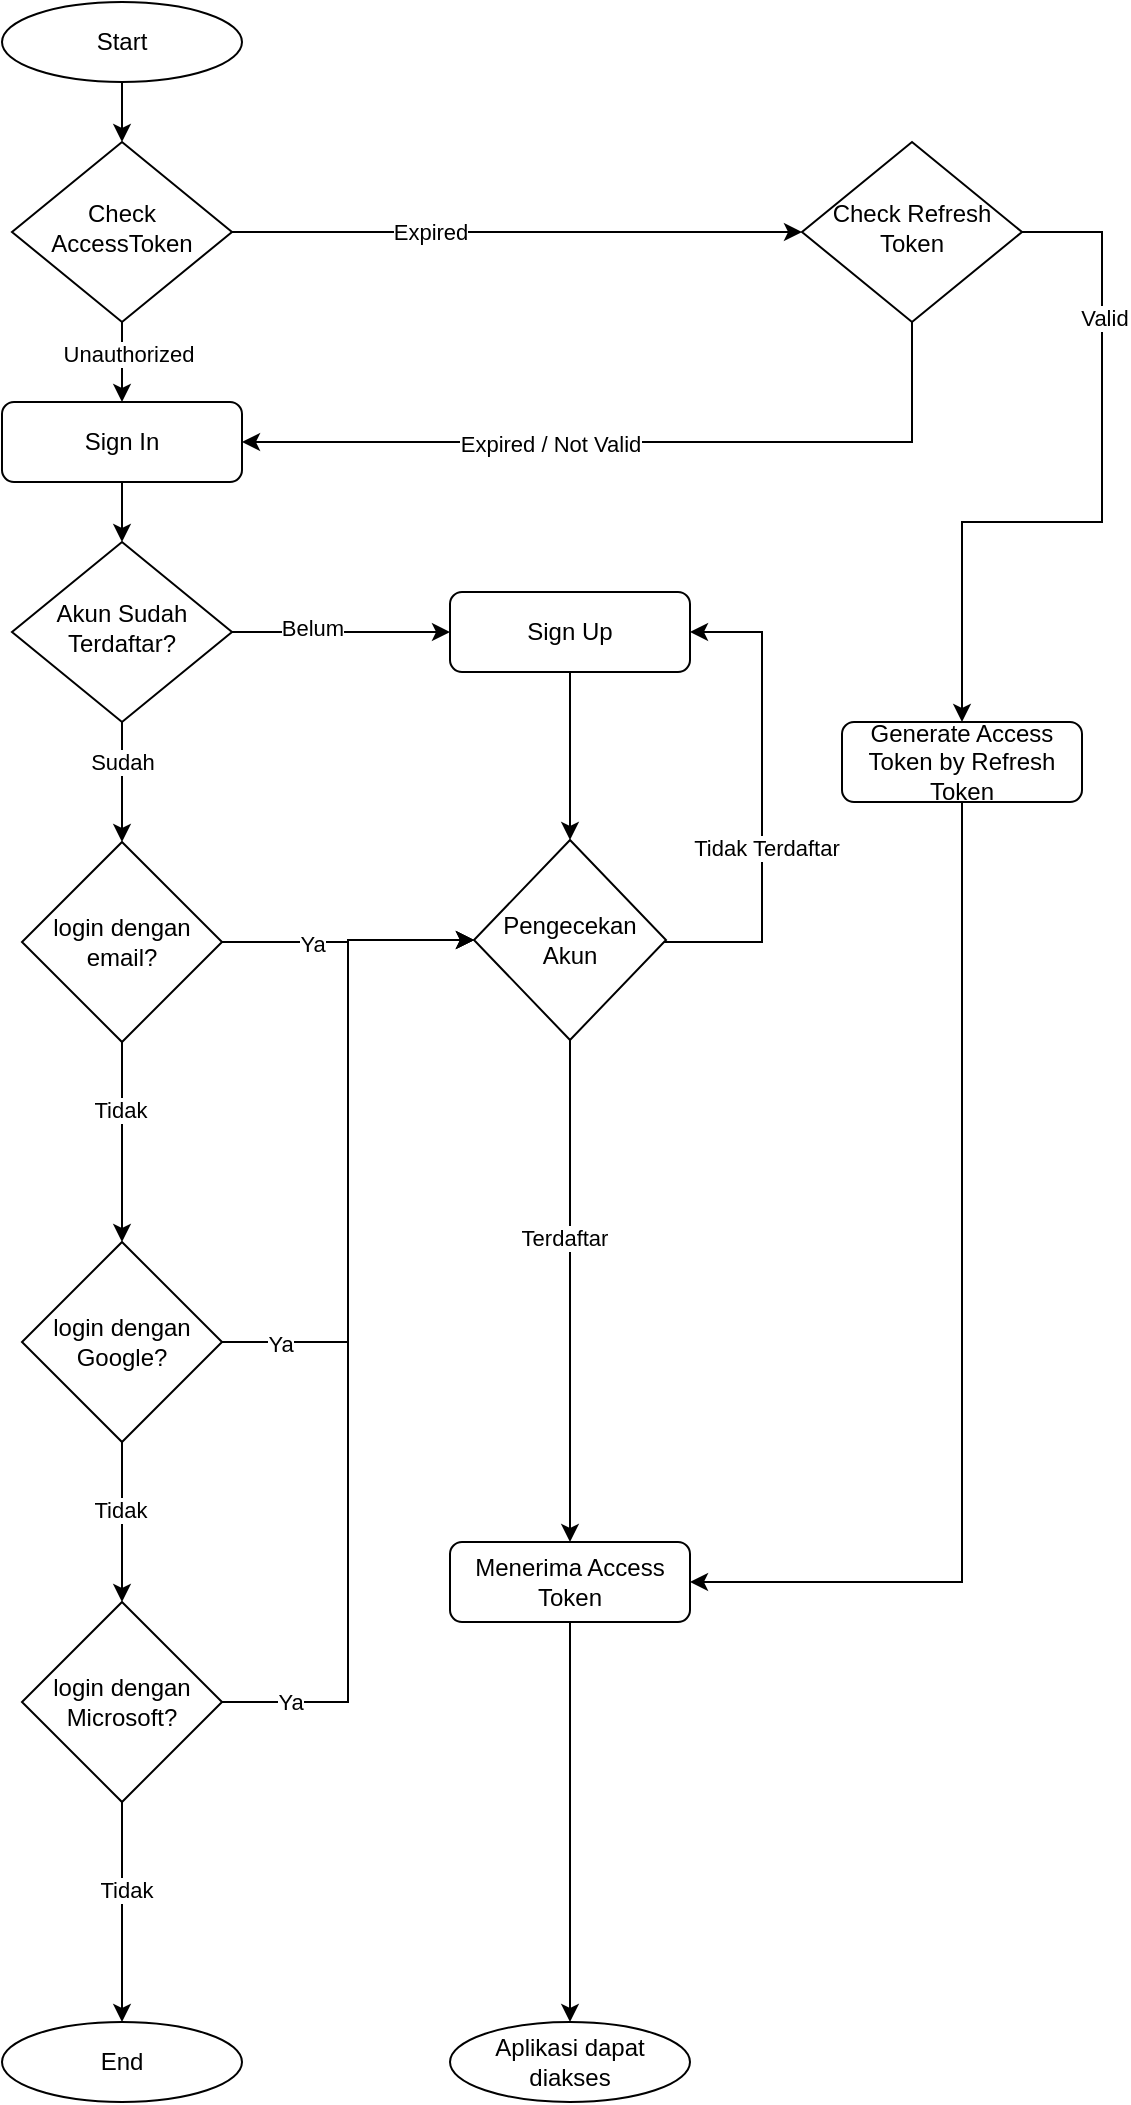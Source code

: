 <mxfile version="24.7.16">
  <diagram id="C5RBs43oDa-KdzZeNtuy" name="Page-1">
    <mxGraphModel dx="2049" dy="2223" grid="1" gridSize="10" guides="1" tooltips="1" connect="1" arrows="1" fold="1" page="1" pageScale="1" pageWidth="827" pageHeight="1169" math="0" shadow="0">
      <root>
        <mxCell id="WIyWlLk6GJQsqaUBKTNV-0" />
        <mxCell id="WIyWlLk6GJQsqaUBKTNV-1" parent="WIyWlLk6GJQsqaUBKTNV-0" />
        <mxCell id="OS0eghQd7IkyQg5gayTk-24" value="" style="edgeStyle=orthogonalEdgeStyle;rounded=0;orthogonalLoop=1;jettySize=auto;html=1;" parent="WIyWlLk6GJQsqaUBKTNV-1" source="WIyWlLk6GJQsqaUBKTNV-7" target="OS0eghQd7IkyQg5gayTk-23" edge="1">
          <mxGeometry relative="1" as="geometry" />
        </mxCell>
        <mxCell id="WIyWlLk6GJQsqaUBKTNV-7" value="Sign Up" style="rounded=1;whiteSpace=wrap;html=1;fontSize=12;glass=0;strokeWidth=1;shadow=0;" parent="WIyWlLk6GJQsqaUBKTNV-1" vertex="1">
          <mxGeometry x="394" y="165" width="120" height="40" as="geometry" />
        </mxCell>
        <mxCell id="U_gOy3_0Dj8ezc33CMye-15" value="" style="edgeStyle=orthogonalEdgeStyle;rounded=0;orthogonalLoop=1;jettySize=auto;html=1;" parent="WIyWlLk6GJQsqaUBKTNV-1" source="OS0eghQd7IkyQg5gayTk-1" target="U_gOy3_0Dj8ezc33CMye-3" edge="1">
          <mxGeometry relative="1" as="geometry" />
        </mxCell>
        <mxCell id="OS0eghQd7IkyQg5gayTk-1" value="Start" style="ellipse;whiteSpace=wrap;html=1;" parent="WIyWlLk6GJQsqaUBKTNV-1" vertex="1">
          <mxGeometry x="170" y="-130" width="120" height="40" as="geometry" />
        </mxCell>
        <mxCell id="OS0eghQd7IkyQg5gayTk-4" value="" style="edgeStyle=orthogonalEdgeStyle;rounded=0;orthogonalLoop=1;jettySize=auto;html=1;" parent="WIyWlLk6GJQsqaUBKTNV-1" source="OS0eghQd7IkyQg5gayTk-3" target="WIyWlLk6GJQsqaUBKTNV-7" edge="1">
          <mxGeometry relative="1" as="geometry" />
        </mxCell>
        <mxCell id="OS0eghQd7IkyQg5gayTk-12" value="Belum" style="edgeLabel;html=1;align=center;verticalAlign=middle;resizable=0;points=[];" parent="OS0eghQd7IkyQg5gayTk-4" vertex="1" connectable="0">
          <mxGeometry x="-0.275" y="2" relative="1" as="geometry">
            <mxPoint as="offset" />
          </mxGeometry>
        </mxCell>
        <mxCell id="OS0eghQd7IkyQg5gayTk-6" value="" style="edgeStyle=orthogonalEdgeStyle;rounded=0;orthogonalLoop=1;jettySize=auto;html=1;" parent="WIyWlLk6GJQsqaUBKTNV-1" source="OS0eghQd7IkyQg5gayTk-3" target="OS0eghQd7IkyQg5gayTk-5" edge="1">
          <mxGeometry relative="1" as="geometry" />
        </mxCell>
        <mxCell id="OS0eghQd7IkyQg5gayTk-14" value="Sudah" style="edgeLabel;html=1;align=center;verticalAlign=middle;resizable=0;points=[];" parent="OS0eghQd7IkyQg5gayTk-6" vertex="1" connectable="0">
          <mxGeometry x="0.32" relative="1" as="geometry">
            <mxPoint y="-20" as="offset" />
          </mxGeometry>
        </mxCell>
        <mxCell id="OS0eghQd7IkyQg5gayTk-3" value="Akun Sudah Terdaftar?" style="rhombus;whiteSpace=wrap;html=1;shadow=0;fontFamily=Helvetica;fontSize=12;align=center;strokeWidth=1;spacing=6;spacingTop=-4;" parent="WIyWlLk6GJQsqaUBKTNV-1" vertex="1">
          <mxGeometry x="175" y="140" width="110" height="90" as="geometry" />
        </mxCell>
        <mxCell id="OS0eghQd7IkyQg5gayTk-9" value="" style="edgeStyle=orthogonalEdgeStyle;rounded=0;orthogonalLoop=1;jettySize=auto;html=1;" parent="WIyWlLk6GJQsqaUBKTNV-1" source="OS0eghQd7IkyQg5gayTk-5" target="OS0eghQd7IkyQg5gayTk-7" edge="1">
          <mxGeometry relative="1" as="geometry" />
        </mxCell>
        <mxCell id="OS0eghQd7IkyQg5gayTk-15" value="Tidak" style="edgeLabel;html=1;align=center;verticalAlign=middle;resizable=0;points=[];" parent="OS0eghQd7IkyQg5gayTk-9" vertex="1" connectable="0">
          <mxGeometry x="-0.32" y="-1" relative="1" as="geometry">
            <mxPoint as="offset" />
          </mxGeometry>
        </mxCell>
        <mxCell id="OS0eghQd7IkyQg5gayTk-5" value="login dengan email?" style="rhombus;whiteSpace=wrap;html=1;" parent="WIyWlLk6GJQsqaUBKTNV-1" vertex="1">
          <mxGeometry x="180" y="290" width="100" height="100" as="geometry" />
        </mxCell>
        <mxCell id="OS0eghQd7IkyQg5gayTk-10" value="" style="edgeStyle=orthogonalEdgeStyle;rounded=0;orthogonalLoop=1;jettySize=auto;html=1;" parent="WIyWlLk6GJQsqaUBKTNV-1" source="OS0eghQd7IkyQg5gayTk-7" target="OS0eghQd7IkyQg5gayTk-8" edge="1">
          <mxGeometry relative="1" as="geometry" />
        </mxCell>
        <mxCell id="OS0eghQd7IkyQg5gayTk-16" value="Tidak" style="edgeLabel;html=1;align=center;verticalAlign=middle;resizable=0;points=[];" parent="OS0eghQd7IkyQg5gayTk-10" vertex="1" connectable="0">
          <mxGeometry x="-0.15" y="-1" relative="1" as="geometry">
            <mxPoint as="offset" />
          </mxGeometry>
        </mxCell>
        <mxCell id="OS0eghQd7IkyQg5gayTk-32" style="edgeStyle=orthogonalEdgeStyle;rounded=0;orthogonalLoop=1;jettySize=auto;html=1;entryX=0;entryY=0.5;entryDx=0;entryDy=0;" parent="WIyWlLk6GJQsqaUBKTNV-1" source="OS0eghQd7IkyQg5gayTk-7" target="OS0eghQd7IkyQg5gayTk-23" edge="1">
          <mxGeometry relative="1" as="geometry" />
        </mxCell>
        <mxCell id="OS0eghQd7IkyQg5gayTk-33" value="Ya" style="edgeLabel;html=1;align=center;verticalAlign=middle;resizable=0;points=[];" parent="OS0eghQd7IkyQg5gayTk-32" vertex="1" connectable="0">
          <mxGeometry x="-0.827" y="-1" relative="1" as="geometry">
            <mxPoint as="offset" />
          </mxGeometry>
        </mxCell>
        <mxCell id="OS0eghQd7IkyQg5gayTk-7" value="login dengan Google?" style="rhombus;whiteSpace=wrap;html=1;" parent="WIyWlLk6GJQsqaUBKTNV-1" vertex="1">
          <mxGeometry x="180" y="490" width="100" height="100" as="geometry" />
        </mxCell>
        <mxCell id="OS0eghQd7IkyQg5gayTk-21" value="" style="edgeStyle=orthogonalEdgeStyle;rounded=0;orthogonalLoop=1;jettySize=auto;html=1;" parent="WIyWlLk6GJQsqaUBKTNV-1" source="OS0eghQd7IkyQg5gayTk-8" target="OS0eghQd7IkyQg5gayTk-18" edge="1">
          <mxGeometry relative="1" as="geometry" />
        </mxCell>
        <mxCell id="OS0eghQd7IkyQg5gayTk-22" value="Tidak" style="edgeLabel;html=1;align=center;verticalAlign=middle;resizable=0;points=[];" parent="OS0eghQd7IkyQg5gayTk-21" vertex="1" connectable="0">
          <mxGeometry x="-0.2" y="2" relative="1" as="geometry">
            <mxPoint as="offset" />
          </mxGeometry>
        </mxCell>
        <mxCell id="OS0eghQd7IkyQg5gayTk-34" style="edgeStyle=orthogonalEdgeStyle;rounded=0;orthogonalLoop=1;jettySize=auto;html=1;entryX=0;entryY=0.5;entryDx=0;entryDy=0;" parent="WIyWlLk6GJQsqaUBKTNV-1" source="OS0eghQd7IkyQg5gayTk-8" target="OS0eghQd7IkyQg5gayTk-23" edge="1">
          <mxGeometry relative="1" as="geometry" />
        </mxCell>
        <mxCell id="OS0eghQd7IkyQg5gayTk-35" value="Ya" style="edgeLabel;html=1;align=center;verticalAlign=middle;resizable=0;points=[];" parent="OS0eghQd7IkyQg5gayTk-34" vertex="1" connectable="0">
          <mxGeometry x="-0.865" relative="1" as="geometry">
            <mxPoint as="offset" />
          </mxGeometry>
        </mxCell>
        <mxCell id="OS0eghQd7IkyQg5gayTk-8" value="login dengan Microsoft?" style="rhombus;whiteSpace=wrap;html=1;" parent="WIyWlLk6GJQsqaUBKTNV-1" vertex="1">
          <mxGeometry x="180" y="670" width="100" height="100" as="geometry" />
        </mxCell>
        <mxCell id="OS0eghQd7IkyQg5gayTk-18" value="End" style="ellipse;whiteSpace=wrap;html=1;" parent="WIyWlLk6GJQsqaUBKTNV-1" vertex="1">
          <mxGeometry x="170" y="880" width="120" height="40" as="geometry" />
        </mxCell>
        <mxCell id="64J9Fh9dY-u8-BTc7htX-1" style="edgeStyle=orthogonalEdgeStyle;rounded=0;orthogonalLoop=1;jettySize=auto;html=1;" edge="1" parent="WIyWlLk6GJQsqaUBKTNV-1" source="OS0eghQd7IkyQg5gayTk-20" target="64J9Fh9dY-u8-BTc7htX-0">
          <mxGeometry relative="1" as="geometry" />
        </mxCell>
        <mxCell id="OS0eghQd7IkyQg5gayTk-20" value="Menerima Access Token" style="rounded=1;whiteSpace=wrap;html=1;fontSize=12;glass=0;strokeWidth=1;shadow=0;" parent="WIyWlLk6GJQsqaUBKTNV-1" vertex="1">
          <mxGeometry x="394" y="640" width="120" height="40" as="geometry" />
        </mxCell>
        <mxCell id="OS0eghQd7IkyQg5gayTk-27" style="edgeStyle=orthogonalEdgeStyle;rounded=0;orthogonalLoop=1;jettySize=auto;html=1;entryX=0.5;entryY=0;entryDx=0;entryDy=0;" parent="WIyWlLk6GJQsqaUBKTNV-1" source="OS0eghQd7IkyQg5gayTk-23" target="OS0eghQd7IkyQg5gayTk-20" edge="1">
          <mxGeometry relative="1" as="geometry" />
        </mxCell>
        <mxCell id="OS0eghQd7IkyQg5gayTk-28" value="Terdaftar" style="edgeLabel;html=1;align=center;verticalAlign=middle;resizable=0;points=[];" parent="OS0eghQd7IkyQg5gayTk-27" vertex="1" connectable="0">
          <mxGeometry x="-0.214" y="-3" relative="1" as="geometry">
            <mxPoint as="offset" />
          </mxGeometry>
        </mxCell>
        <mxCell id="OS0eghQd7IkyQg5gayTk-29" style="edgeStyle=orthogonalEdgeStyle;rounded=0;orthogonalLoop=1;jettySize=auto;html=1;entryX=1;entryY=0.5;entryDx=0;entryDy=0;" parent="WIyWlLk6GJQsqaUBKTNV-1" source="OS0eghQd7IkyQg5gayTk-23" target="WIyWlLk6GJQsqaUBKTNV-7" edge="1">
          <mxGeometry relative="1" as="geometry">
            <Array as="points">
              <mxPoint x="550" y="340" />
              <mxPoint x="550" y="185" />
            </Array>
          </mxGeometry>
        </mxCell>
        <mxCell id="OS0eghQd7IkyQg5gayTk-30" value="Tidak Terdaftar" style="edgeLabel;html=1;align=center;verticalAlign=middle;resizable=0;points=[];" parent="OS0eghQd7IkyQg5gayTk-29" vertex="1" connectable="0">
          <mxGeometry x="-0.198" y="-2" relative="1" as="geometry">
            <mxPoint as="offset" />
          </mxGeometry>
        </mxCell>
        <mxCell id="OS0eghQd7IkyQg5gayTk-23" value="Pengecekan Akun" style="rhombus;whiteSpace=wrap;html=1;" parent="WIyWlLk6GJQsqaUBKTNV-1" vertex="1">
          <mxGeometry x="406" y="289" width="96" height="100" as="geometry" />
        </mxCell>
        <mxCell id="OS0eghQd7IkyQg5gayTk-25" style="edgeStyle=orthogonalEdgeStyle;rounded=0;orthogonalLoop=1;jettySize=auto;html=1;exitX=1;exitY=0.5;exitDx=0;exitDy=0;entryX=0;entryY=0.5;entryDx=0;entryDy=0;" parent="WIyWlLk6GJQsqaUBKTNV-1" source="OS0eghQd7IkyQg5gayTk-5" target="OS0eghQd7IkyQg5gayTk-23" edge="1">
          <mxGeometry relative="1" as="geometry">
            <mxPoint x="400" y="340" as="targetPoint" />
          </mxGeometry>
        </mxCell>
        <mxCell id="OS0eghQd7IkyQg5gayTk-26" value="Ya" style="edgeLabel;html=1;align=center;verticalAlign=middle;resizable=0;points=[];" parent="OS0eghQd7IkyQg5gayTk-25" vertex="1" connectable="0">
          <mxGeometry x="-0.298" y="-1" relative="1" as="geometry">
            <mxPoint as="offset" />
          </mxGeometry>
        </mxCell>
        <mxCell id="U_gOy3_0Dj8ezc33CMye-5" value="" style="edgeStyle=orthogonalEdgeStyle;rounded=0;orthogonalLoop=1;jettySize=auto;html=1;" parent="WIyWlLk6GJQsqaUBKTNV-1" source="U_gOy3_0Dj8ezc33CMye-3" target="U_gOy3_0Dj8ezc33CMye-4" edge="1">
          <mxGeometry relative="1" as="geometry" />
        </mxCell>
        <mxCell id="U_gOy3_0Dj8ezc33CMye-11" value="Unauthorized" style="edgeLabel;html=1;align=center;verticalAlign=middle;resizable=0;points=[];" parent="U_gOy3_0Dj8ezc33CMye-5" vertex="1" connectable="0">
          <mxGeometry x="-0.2" y="3" relative="1" as="geometry">
            <mxPoint as="offset" />
          </mxGeometry>
        </mxCell>
        <mxCell id="U_gOy3_0Dj8ezc33CMye-7" style="edgeStyle=orthogonalEdgeStyle;rounded=0;orthogonalLoop=1;jettySize=auto;html=1;exitX=1;exitY=0.5;exitDx=0;exitDy=0;entryX=0;entryY=0.5;entryDx=0;entryDy=0;" parent="WIyWlLk6GJQsqaUBKTNV-1" source="U_gOy3_0Dj8ezc33CMye-3" target="U_gOy3_0Dj8ezc33CMye-10" edge="1">
          <mxGeometry relative="1" as="geometry">
            <mxPoint x="570" y="-15" as="targetPoint" />
          </mxGeometry>
        </mxCell>
        <mxCell id="U_gOy3_0Dj8ezc33CMye-9" value="Expired" style="edgeLabel;html=1;align=center;verticalAlign=middle;resizable=0;points=[];" parent="U_gOy3_0Dj8ezc33CMye-7" vertex="1" connectable="0">
          <mxGeometry x="-0.391" y="-3" relative="1" as="geometry">
            <mxPoint x="12" y="-3" as="offset" />
          </mxGeometry>
        </mxCell>
        <mxCell id="U_gOy3_0Dj8ezc33CMye-3" value="Check AccessToken" style="rhombus;whiteSpace=wrap;html=1;shadow=0;fontFamily=Helvetica;fontSize=12;align=center;strokeWidth=1;spacing=6;spacingTop=-4;" parent="WIyWlLk6GJQsqaUBKTNV-1" vertex="1">
          <mxGeometry x="175" y="-60" width="110" height="90" as="geometry" />
        </mxCell>
        <mxCell id="U_gOy3_0Dj8ezc33CMye-6" value="" style="edgeStyle=orthogonalEdgeStyle;rounded=0;orthogonalLoop=1;jettySize=auto;html=1;" parent="WIyWlLk6GJQsqaUBKTNV-1" source="U_gOy3_0Dj8ezc33CMye-4" target="OS0eghQd7IkyQg5gayTk-3" edge="1">
          <mxGeometry relative="1" as="geometry" />
        </mxCell>
        <mxCell id="U_gOy3_0Dj8ezc33CMye-4" value="Sign In" style="rounded=1;whiteSpace=wrap;html=1;fontSize=12;glass=0;strokeWidth=1;shadow=0;" parent="WIyWlLk6GJQsqaUBKTNV-1" vertex="1">
          <mxGeometry x="170" y="70" width="120" height="40" as="geometry" />
        </mxCell>
        <mxCell id="U_gOy3_0Dj8ezc33CMye-16" style="edgeStyle=orthogonalEdgeStyle;rounded=0;orthogonalLoop=1;jettySize=auto;html=1;entryX=1;entryY=0.5;entryDx=0;entryDy=0;" parent="WIyWlLk6GJQsqaUBKTNV-1" source="U_gOy3_0Dj8ezc33CMye-10" target="U_gOy3_0Dj8ezc33CMye-4" edge="1">
          <mxGeometry relative="1" as="geometry">
            <mxPoint x="580" y="120" as="targetPoint" />
            <Array as="points">
              <mxPoint x="625" y="90" />
            </Array>
          </mxGeometry>
        </mxCell>
        <mxCell id="U_gOy3_0Dj8ezc33CMye-17" value="Expired / Not Valid" style="edgeLabel;html=1;align=center;verticalAlign=middle;resizable=0;points=[];" parent="U_gOy3_0Dj8ezc33CMye-16" vertex="1" connectable="0">
          <mxGeometry x="0.22" y="1" relative="1" as="geometry">
            <mxPoint as="offset" />
          </mxGeometry>
        </mxCell>
        <mxCell id="U_gOy3_0Dj8ezc33CMye-19" style="edgeStyle=orthogonalEdgeStyle;rounded=0;orthogonalLoop=1;jettySize=auto;html=1;" parent="WIyWlLk6GJQsqaUBKTNV-1" source="U_gOy3_0Dj8ezc33CMye-10" target="U_gOy3_0Dj8ezc33CMye-18" edge="1">
          <mxGeometry relative="1" as="geometry">
            <Array as="points">
              <mxPoint x="720" y="-15" />
              <mxPoint x="720" y="130" />
              <mxPoint x="650" y="130" />
            </Array>
          </mxGeometry>
        </mxCell>
        <mxCell id="U_gOy3_0Dj8ezc33CMye-21" value="Valid" style="edgeLabel;html=1;align=center;verticalAlign=middle;resizable=0;points=[];" parent="U_gOy3_0Dj8ezc33CMye-19" vertex="1" connectable="0">
          <mxGeometry x="-0.532" y="1" relative="1" as="geometry">
            <mxPoint as="offset" />
          </mxGeometry>
        </mxCell>
        <mxCell id="U_gOy3_0Dj8ezc33CMye-10" value="Check Refresh Token" style="rhombus;whiteSpace=wrap;html=1;shadow=0;fontFamily=Helvetica;fontSize=12;align=center;strokeWidth=1;spacing=6;spacingTop=-4;" parent="WIyWlLk6GJQsqaUBKTNV-1" vertex="1">
          <mxGeometry x="570" y="-60" width="110" height="90" as="geometry" />
        </mxCell>
        <mxCell id="U_gOy3_0Dj8ezc33CMye-20" style="edgeStyle=orthogonalEdgeStyle;rounded=0;orthogonalLoop=1;jettySize=auto;html=1;entryX=1;entryY=0.5;entryDx=0;entryDy=0;" parent="WIyWlLk6GJQsqaUBKTNV-1" source="U_gOy3_0Dj8ezc33CMye-18" target="OS0eghQd7IkyQg5gayTk-20" edge="1">
          <mxGeometry relative="1" as="geometry">
            <Array as="points">
              <mxPoint x="650" y="660" />
            </Array>
          </mxGeometry>
        </mxCell>
        <mxCell id="U_gOy3_0Dj8ezc33CMye-18" value="Generate Access Token by Refresh Token" style="rounded=1;whiteSpace=wrap;html=1;fontSize=12;glass=0;strokeWidth=1;shadow=0;" parent="WIyWlLk6GJQsqaUBKTNV-1" vertex="1">
          <mxGeometry x="590" y="230" width="120" height="40" as="geometry" />
        </mxCell>
        <mxCell id="64J9Fh9dY-u8-BTc7htX-0" value="Aplikasi dapat diakses" style="ellipse;whiteSpace=wrap;html=1;" vertex="1" parent="WIyWlLk6GJQsqaUBKTNV-1">
          <mxGeometry x="394" y="880" width="120" height="40" as="geometry" />
        </mxCell>
      </root>
    </mxGraphModel>
  </diagram>
</mxfile>

